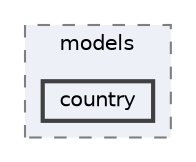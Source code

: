 digraph "/Users/nicolapanozzo/unibo/Kaunas Courses/Component Based Software Engineering/chesscom_api_wrapper/app/chesscomwrapper/src/models/country"
{
 // LATEX_PDF_SIZE
  bgcolor="transparent";
  edge [fontname=Helvetica,fontsize=10,labelfontname=Helvetica,labelfontsize=10];
  node [fontname=Helvetica,fontsize=10,shape=box,height=0.2,width=0.4];
  compound=true
  subgraph clusterdir_bdeba5f06b852fec80257c0bf4c3c36e {
    graph [ bgcolor="#edf0f7", pencolor="grey50", label="models", fontname=Helvetica,fontsize=10 style="filled,dashed", URL="dir_bdeba5f06b852fec80257c0bf4c3c36e.html",tooltip=""]
  dir_39005bf7c03591e9e35e45ac49792e19 [label="country", fillcolor="#edf0f7", color="grey25", style="filled,bold", URL="dir_39005bf7c03591e9e35e45ac49792e19.html",tooltip=""];
  }
}
